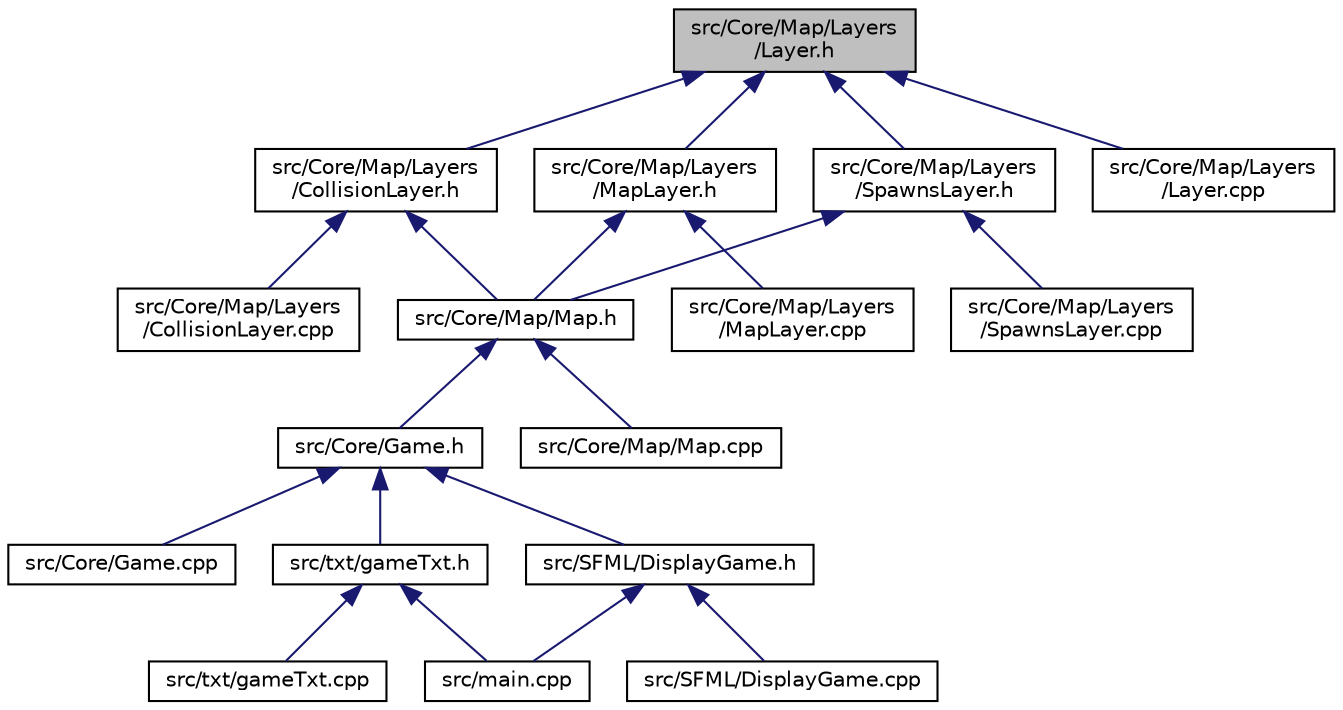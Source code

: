 digraph "src/Core/Map/Layers/Layer.h"
{
 // LATEX_PDF_SIZE
  bgcolor="transparent";
  edge [fontname="Helvetica",fontsize="10",labelfontname="Helvetica",labelfontsize="10"];
  node [fontname="Helvetica",fontsize="10",shape=record];
  Node1 [label="src/Core/Map/Layers\l/Layer.h",height=0.2,width=0.4,color="black", fillcolor="grey75", style="filled", fontcolor="black",tooltip=" "];
  Node1 -> Node2 [dir="back",color="midnightblue",fontsize="10",style="solid",fontname="Helvetica"];
  Node2 [label="src/Core/Map/Layers\l/CollisionLayer.h",height=0.2,width=0.4,color="black",URL="$CollisionLayer_8h.html",tooltip=" "];
  Node2 -> Node3 [dir="back",color="midnightblue",fontsize="10",style="solid",fontname="Helvetica"];
  Node3 [label="src/Core/Map/Layers\l/CollisionLayer.cpp",height=0.2,width=0.4,color="black",URL="$CollisionLayer_8cpp.html",tooltip=" "];
  Node2 -> Node4 [dir="back",color="midnightblue",fontsize="10",style="solid",fontname="Helvetica"];
  Node4 [label="src/Core/Map/Map.h",height=0.2,width=0.4,color="black",URL="$Map_8h.html",tooltip=" "];
  Node4 -> Node5 [dir="back",color="midnightblue",fontsize="10",style="solid",fontname="Helvetica"];
  Node5 [label="src/Core/Game.h",height=0.2,width=0.4,color="black",URL="$Game_8h.html",tooltip=" "];
  Node5 -> Node6 [dir="back",color="midnightblue",fontsize="10",style="solid",fontname="Helvetica"];
  Node6 [label="src/Core/Game.cpp",height=0.2,width=0.4,color="black",URL="$Game_8cpp.html",tooltip=" "];
  Node5 -> Node7 [dir="back",color="midnightblue",fontsize="10",style="solid",fontname="Helvetica"];
  Node7 [label="src/SFML/DisplayGame.h",height=0.2,width=0.4,color="black",URL="$DisplayGame_8h.html",tooltip=" "];
  Node7 -> Node8 [dir="back",color="midnightblue",fontsize="10",style="solid",fontname="Helvetica"];
  Node8 [label="src/main.cpp",height=0.2,width=0.4,color="black",URL="$main_8cpp.html",tooltip=" "];
  Node7 -> Node9 [dir="back",color="midnightblue",fontsize="10",style="solid",fontname="Helvetica"];
  Node9 [label="src/SFML/DisplayGame.cpp",height=0.2,width=0.4,color="black",URL="$DisplayGame_8cpp.html",tooltip=" "];
  Node5 -> Node10 [dir="back",color="midnightblue",fontsize="10",style="solid",fontname="Helvetica"];
  Node10 [label="src/txt/gameTxt.h",height=0.2,width=0.4,color="black",URL="$gameTxt_8h.html",tooltip=" "];
  Node10 -> Node8 [dir="back",color="midnightblue",fontsize="10",style="solid",fontname="Helvetica"];
  Node10 -> Node11 [dir="back",color="midnightblue",fontsize="10",style="solid",fontname="Helvetica"];
  Node11 [label="src/txt/gameTxt.cpp",height=0.2,width=0.4,color="black",URL="$gameTxt_8cpp.html",tooltip=" "];
  Node4 -> Node12 [dir="back",color="midnightblue",fontsize="10",style="solid",fontname="Helvetica"];
  Node12 [label="src/Core/Map/Map.cpp",height=0.2,width=0.4,color="black",URL="$Map_8cpp.html",tooltip=" "];
  Node1 -> Node13 [dir="back",color="midnightblue",fontsize="10",style="solid",fontname="Helvetica"];
  Node13 [label="src/Core/Map/Layers\l/Layer.cpp",height=0.2,width=0.4,color="black",URL="$Layer_8cpp.html",tooltip=" "];
  Node1 -> Node14 [dir="back",color="midnightblue",fontsize="10",style="solid",fontname="Helvetica"];
  Node14 [label="src/Core/Map/Layers\l/MapLayer.h",height=0.2,width=0.4,color="black",URL="$MapLayer_8h.html",tooltip=" "];
  Node14 -> Node15 [dir="back",color="midnightblue",fontsize="10",style="solid",fontname="Helvetica"];
  Node15 [label="src/Core/Map/Layers\l/MapLayer.cpp",height=0.2,width=0.4,color="black",URL="$MapLayer_8cpp.html",tooltip=" "];
  Node14 -> Node4 [dir="back",color="midnightblue",fontsize="10",style="solid",fontname="Helvetica"];
  Node1 -> Node16 [dir="back",color="midnightblue",fontsize="10",style="solid",fontname="Helvetica"];
  Node16 [label="src/Core/Map/Layers\l/SpawnsLayer.h",height=0.2,width=0.4,color="black",URL="$SpawnsLayer_8h.html",tooltip=" "];
  Node16 -> Node17 [dir="back",color="midnightblue",fontsize="10",style="solid",fontname="Helvetica"];
  Node17 [label="src/Core/Map/Layers\l/SpawnsLayer.cpp",height=0.2,width=0.4,color="black",URL="$SpawnsLayer_8cpp.html",tooltip=" "];
  Node16 -> Node4 [dir="back",color="midnightblue",fontsize="10",style="solid",fontname="Helvetica"];
}

